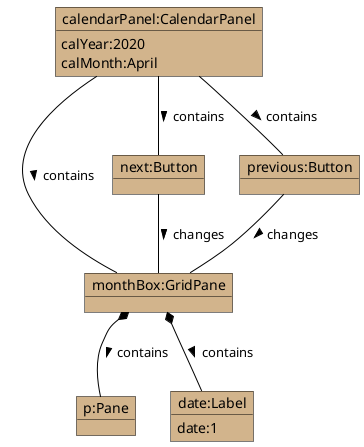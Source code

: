 @startuml

skinparam objectBackgroundColor #tan
skinparam objectBorderColor #black
skinparam arrowColor #black

object "calendarPanel:CalendarPanel" as cb {
calYear:2020
calMonth:April
}

object "monthBox:GridPane" as mb
object "next:Button" as next
object "previous:Button" as prev
object "p:Pane" as pane
object "date:Label" as lbl {
date:1
}


cb -- mb : contains >
next -- mb : changes >
prev -- mb : changes >
cb -- next : contains >
cb -- prev : contains >
mb *-- pane : contains >
mb *-- lbl : contains >

@enduml
